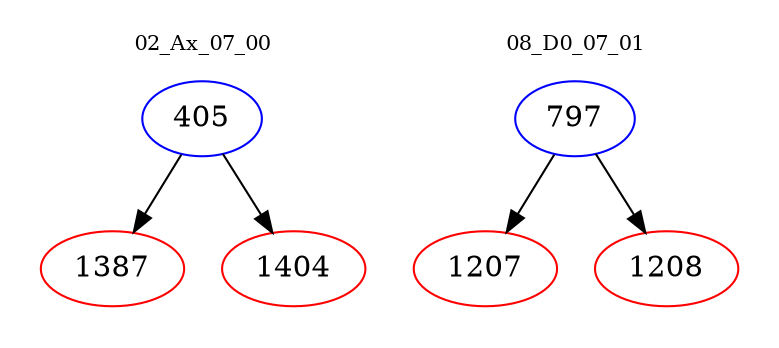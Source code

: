 digraph{
subgraph cluster_0 {
color = white
label = "02_Ax_07_00";
fontsize=10;
T0_405 [label="405", color="blue"]
T0_405 -> T0_1387 [color="black"]
T0_1387 [label="1387", color="red"]
T0_405 -> T0_1404 [color="black"]
T0_1404 [label="1404", color="red"]
}
subgraph cluster_1 {
color = white
label = "08_D0_07_01";
fontsize=10;
T1_797 [label="797", color="blue"]
T1_797 -> T1_1207 [color="black"]
T1_1207 [label="1207", color="red"]
T1_797 -> T1_1208 [color="black"]
T1_1208 [label="1208", color="red"]
}
}
